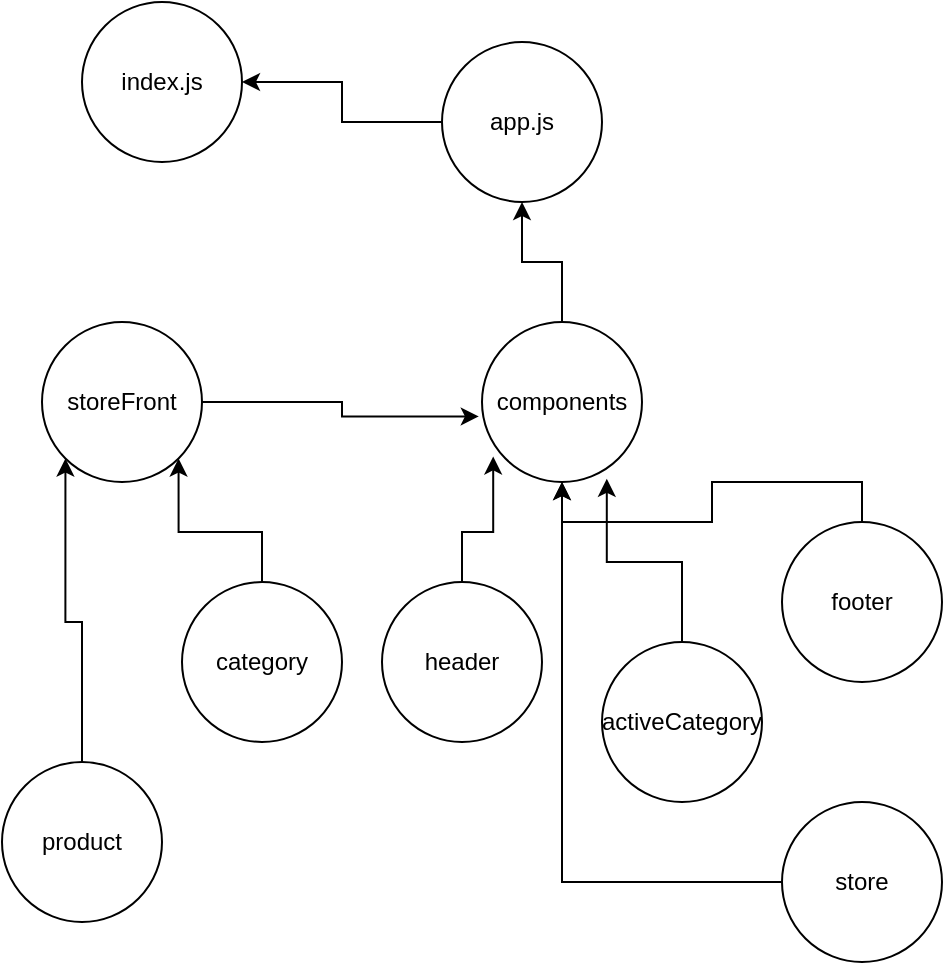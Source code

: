 <mxfile version="12.2.4" pages="1"><diagram id="Ebgd3SIQqwoU0KoxjdjH" name="Page-1"><mxGraphModel dx="741" dy="549" grid="1" gridSize="10" guides="1" tooltips="1" connect="1" arrows="1" fold="1" page="1" pageScale="1" pageWidth="850" pageHeight="1100" math="0" shadow="0"><root><mxCell id="0"/><mxCell id="1" parent="0"/><mxCell id="3" value="index.js" style="ellipse;whiteSpace=wrap;html=1;aspect=fixed;" parent="1" vertex="1"><mxGeometry x="50" y="30" width="80" height="80" as="geometry"/></mxCell><mxCell id="6" style="edgeStyle=orthogonalEdgeStyle;rounded=0;orthogonalLoop=1;jettySize=auto;html=1;" parent="1" source="5" target="3" edge="1"><mxGeometry relative="1" as="geometry"/></mxCell><mxCell id="5" value="app.js" style="ellipse;whiteSpace=wrap;html=1;aspect=fixed;" parent="1" vertex="1"><mxGeometry x="230" y="50" width="80" height="80" as="geometry"/></mxCell><mxCell id="22" style="edgeStyle=orthogonalEdgeStyle;rounded=0;orthogonalLoop=1;jettySize=auto;html=1;exitX=0.5;exitY=0;exitDx=0;exitDy=0;entryX=0.5;entryY=1;entryDx=0;entryDy=0;" parent="1" source="7" target="5" edge="1"><mxGeometry relative="1" as="geometry"/></mxCell><mxCell id="7" value="components" style="ellipse;whiteSpace=wrap;html=1;aspect=fixed;" parent="1" vertex="1"><mxGeometry x="250" y="190" width="80" height="80" as="geometry"/></mxCell><mxCell id="21" style="edgeStyle=orthogonalEdgeStyle;rounded=0;orthogonalLoop=1;jettySize=auto;html=1;exitX=1;exitY=0.5;exitDx=0;exitDy=0;entryX=-0.02;entryY=0.59;entryDx=0;entryDy=0;entryPerimeter=0;" parent="1" source="8" target="7" edge="1"><mxGeometry relative="1" as="geometry"/></mxCell><mxCell id="8" value="storeFront" style="ellipse;whiteSpace=wrap;html=1;aspect=fixed;" parent="1" vertex="1"><mxGeometry x="30" y="190" width="80" height="80" as="geometry"/></mxCell><mxCell id="13" style="edgeStyle=orthogonalEdgeStyle;rounded=0;orthogonalLoop=1;jettySize=auto;html=1;exitX=0.5;exitY=0;exitDx=0;exitDy=0;" parent="1" source="9" target="7" edge="1"><mxGeometry relative="1" as="geometry"/></mxCell><mxCell id="9" value="footer" style="ellipse;whiteSpace=wrap;html=1;aspect=fixed;" parent="1" vertex="1"><mxGeometry x="400" y="290" width="80" height="80" as="geometry"/></mxCell><mxCell id="14" style="edgeStyle=orthogonalEdgeStyle;rounded=0;orthogonalLoop=1;jettySize=auto;html=1;exitX=0.5;exitY=0;exitDx=0;exitDy=0;entryX=0.07;entryY=0.84;entryDx=0;entryDy=0;entryPerimeter=0;" parent="1" source="10" target="7" edge="1"><mxGeometry relative="1" as="geometry"/></mxCell><mxCell id="10" value="header" style="ellipse;whiteSpace=wrap;html=1;aspect=fixed;" parent="1" vertex="1"><mxGeometry x="200" y="320" width="80" height="80" as="geometry"/></mxCell><mxCell id="16" style="edgeStyle=orthogonalEdgeStyle;rounded=0;orthogonalLoop=1;jettySize=auto;html=1;exitX=0.5;exitY=0;exitDx=0;exitDy=0;entryX=0.78;entryY=0.98;entryDx=0;entryDy=0;entryPerimeter=0;" parent="1" source="11" target="7" edge="1"><mxGeometry relative="1" as="geometry"/></mxCell><mxCell id="11" value="activeCategory" style="ellipse;whiteSpace=wrap;html=1;aspect=fixed;" parent="1" vertex="1"><mxGeometry x="310" y="350" width="80" height="80" as="geometry"/></mxCell><mxCell id="15" style="edgeStyle=orthogonalEdgeStyle;rounded=0;orthogonalLoop=1;jettySize=auto;html=1;" parent="1" source="12" target="7" edge="1"><mxGeometry relative="1" as="geometry"/></mxCell><mxCell id="12" value="store" style="ellipse;whiteSpace=wrap;html=1;aspect=fixed;" parent="1" vertex="1"><mxGeometry x="400" y="430" width="80" height="80" as="geometry"/></mxCell><mxCell id="19" style="edgeStyle=orthogonalEdgeStyle;rounded=0;orthogonalLoop=1;jettySize=auto;html=1;exitX=0.5;exitY=0;exitDx=0;exitDy=0;entryX=1;entryY=1;entryDx=0;entryDy=0;" parent="1" source="17" target="8" edge="1"><mxGeometry relative="1" as="geometry"/></mxCell><mxCell id="17" value="category" style="ellipse;whiteSpace=wrap;html=1;aspect=fixed;" parent="1" vertex="1"><mxGeometry x="100" y="320" width="80" height="80" as="geometry"/></mxCell><mxCell id="20" style="edgeStyle=orthogonalEdgeStyle;rounded=0;orthogonalLoop=1;jettySize=auto;html=1;exitX=0.5;exitY=0;exitDx=0;exitDy=0;entryX=0;entryY=1;entryDx=0;entryDy=0;" parent="1" source="18" target="8" edge="1"><mxGeometry relative="1" as="geometry"/></mxCell><mxCell id="18" value="product" style="ellipse;whiteSpace=wrap;html=1;aspect=fixed;" parent="1" vertex="1"><mxGeometry x="10" y="410" width="80" height="80" as="geometry"/></mxCell></root></mxGraphModel></diagram></mxfile>